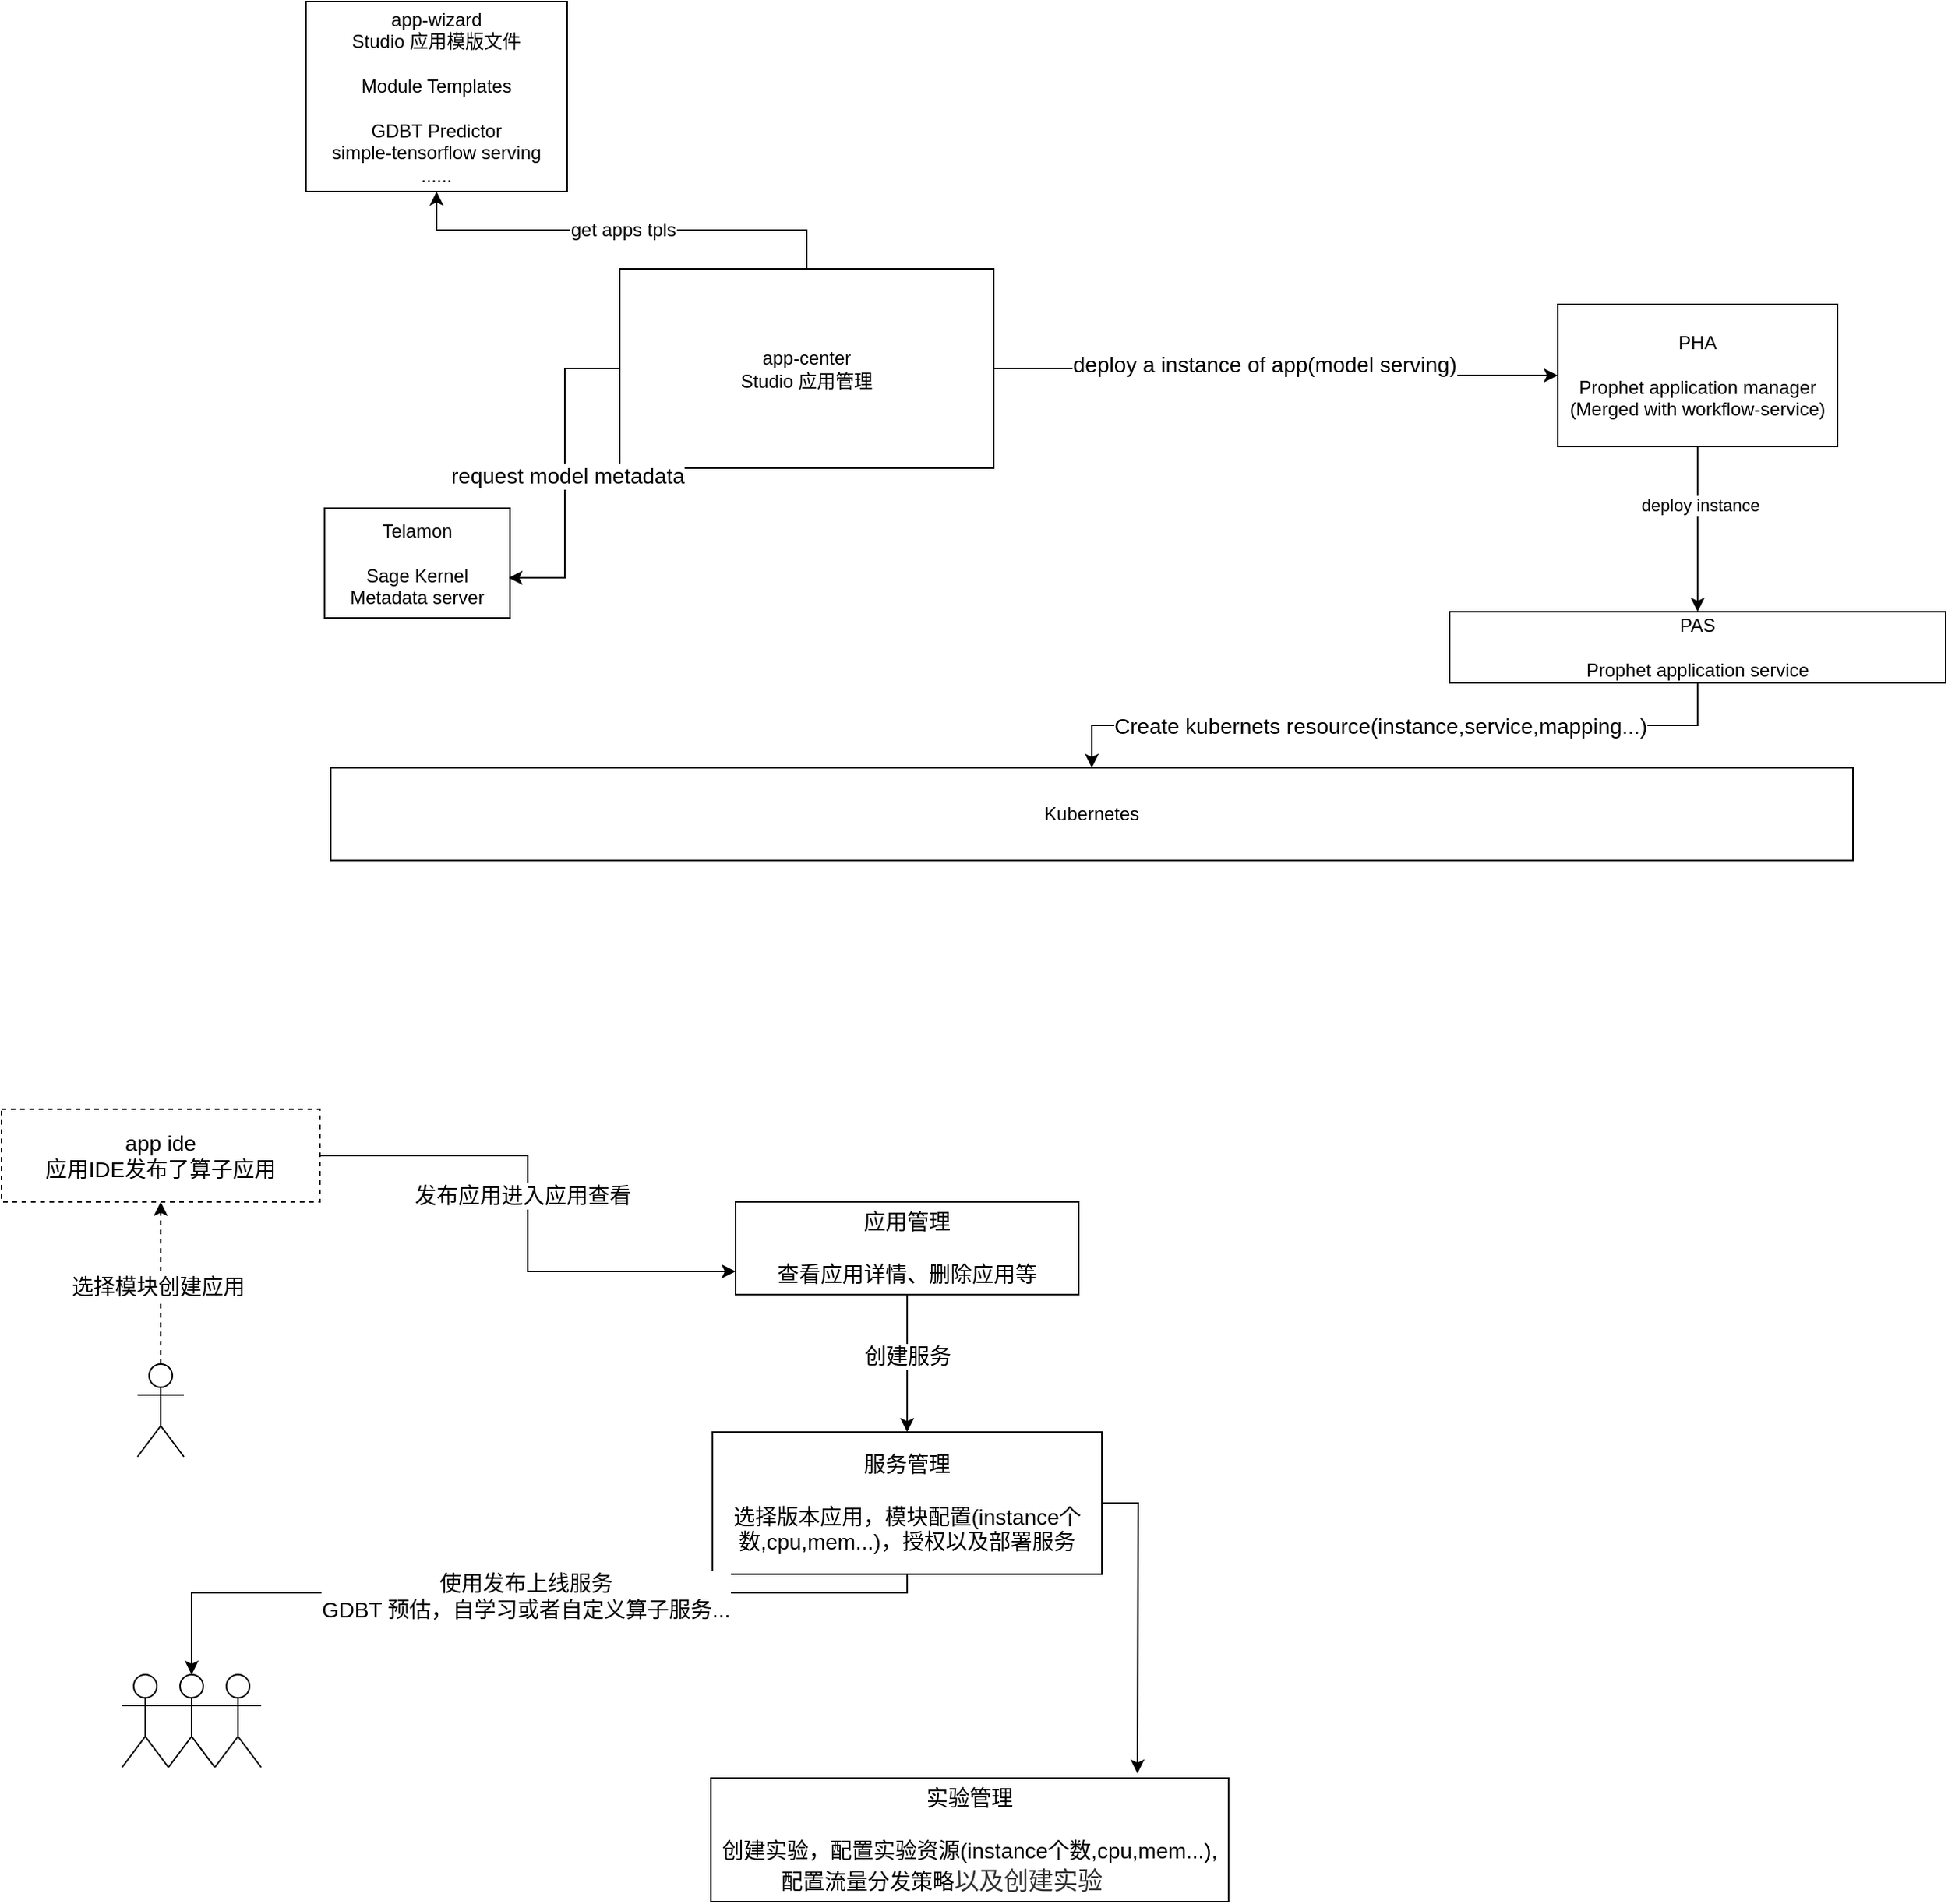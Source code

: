 <mxfile version="22.1.5" type="github">
  <diagram name="第 1 页" id="RFqubxHH86JAbSpuru27">
    <mxGraphModel dx="1423" dy="786" grid="0" gridSize="10" guides="1" tooltips="1" connect="1" arrows="1" fold="1" page="1" pageScale="1" pageWidth="1654" pageHeight="2336" math="0" shadow="0">
      <root>
        <mxCell id="0" />
        <mxCell id="1" parent="0" />
        <mxCell id="AkYm-pmbZ86CwhPPTDKQ-4" style="edgeStyle=orthogonalEdgeStyle;rounded=0;orthogonalLoop=1;jettySize=auto;html=1;exitX=0.5;exitY=0;exitDx=0;exitDy=0;entryX=0.5;entryY=1;entryDx=0;entryDy=0;" edge="1" parent="1" source="AkYm-pmbZ86CwhPPTDKQ-1" target="AkYm-pmbZ86CwhPPTDKQ-3">
          <mxGeometry relative="1" as="geometry" />
        </mxCell>
        <mxCell id="AkYm-pmbZ86CwhPPTDKQ-5" value="&lt;font style=&quot;font-size: 12px;&quot;&gt;get apps tpls&lt;/font&gt;" style="edgeLabel;html=1;align=center;verticalAlign=middle;resizable=0;points=[];" vertex="1" connectable="0" parent="AkYm-pmbZ86CwhPPTDKQ-4">
          <mxGeometry x="-0.005" relative="1" as="geometry">
            <mxPoint as="offset" />
          </mxGeometry>
        </mxCell>
        <mxCell id="AkYm-pmbZ86CwhPPTDKQ-15" style="edgeStyle=orthogonalEdgeStyle;rounded=0;orthogonalLoop=1;jettySize=auto;html=1;" edge="1" parent="1" source="AkYm-pmbZ86CwhPPTDKQ-1" target="AkYm-pmbZ86CwhPPTDKQ-11">
          <mxGeometry relative="1" as="geometry" />
        </mxCell>
        <mxCell id="AkYm-pmbZ86CwhPPTDKQ-16" value="&lt;font style=&quot;font-size: 14px;&quot;&gt;deploy a instance of app(model serving)&lt;/font&gt;" style="edgeLabel;html=1;align=center;verticalAlign=middle;resizable=0;points=[];rotation=0;" vertex="1" connectable="0" parent="AkYm-pmbZ86CwhPPTDKQ-15">
          <mxGeometry x="-0.163" y="3" relative="1" as="geometry">
            <mxPoint x="20" as="offset" />
          </mxGeometry>
        </mxCell>
        <mxCell id="AkYm-pmbZ86CwhPPTDKQ-1" value="app-center&lt;br&gt;Studio 应用管理" style="rounded=0;whiteSpace=wrap;html=1;" vertex="1" parent="1">
          <mxGeometry x="430" y="256" width="242" height="129" as="geometry" />
        </mxCell>
        <mxCell id="AkYm-pmbZ86CwhPPTDKQ-3" value="app-wizard&lt;br&gt;Studio 应用模版文件&lt;br&gt;&lt;br&gt;Module Templates&lt;br&gt;&lt;br&gt;GDBT Predictor&lt;br&gt;simple-tensorflow serving&lt;br&gt;......" style="rounded=0;whiteSpace=wrap;html=1;" vertex="1" parent="1">
          <mxGeometry x="227" y="83" width="169" height="123" as="geometry" />
        </mxCell>
        <mxCell id="AkYm-pmbZ86CwhPPTDKQ-7" value="Telamon&lt;br&gt;&lt;br&gt;Sage Kernel Metadata server" style="rounded=0;whiteSpace=wrap;html=1;" vertex="1" parent="1">
          <mxGeometry x="239" y="411" width="120" height="71" as="geometry" />
        </mxCell>
        <mxCell id="AkYm-pmbZ86CwhPPTDKQ-8" style="edgeStyle=orthogonalEdgeStyle;rounded=0;orthogonalLoop=1;jettySize=auto;html=1;entryX=0.992;entryY=0.634;entryDx=0;entryDy=0;entryPerimeter=0;" edge="1" parent="1" source="AkYm-pmbZ86CwhPPTDKQ-1" target="AkYm-pmbZ86CwhPPTDKQ-7">
          <mxGeometry relative="1" as="geometry" />
        </mxCell>
        <mxCell id="AkYm-pmbZ86CwhPPTDKQ-9" value="&lt;font style=&quot;font-size: 14px;&quot;&gt;request model metadata&lt;/font&gt;" style="edgeLabel;html=1;align=center;verticalAlign=middle;resizable=0;points=[];rotation=0;" vertex="1" connectable="0" parent="AkYm-pmbZ86CwhPPTDKQ-8">
          <mxGeometry x="-0.003" y="1" relative="1" as="geometry">
            <mxPoint y="1" as="offset" />
          </mxGeometry>
        </mxCell>
        <mxCell id="AkYm-pmbZ86CwhPPTDKQ-18" style="edgeStyle=orthogonalEdgeStyle;rounded=0;orthogonalLoop=1;jettySize=auto;html=1;entryX=0.5;entryY=0;entryDx=0;entryDy=0;" edge="1" parent="1" source="AkYm-pmbZ86CwhPPTDKQ-10" target="AkYm-pmbZ86CwhPPTDKQ-12">
          <mxGeometry relative="1" as="geometry" />
        </mxCell>
        <mxCell id="AkYm-pmbZ86CwhPPTDKQ-19" value="&lt;font style=&quot;font-size: 14px;&quot;&gt;Create kubernets resource(instance,service,mapping...)&lt;/font&gt;" style="edgeLabel;html=1;align=center;verticalAlign=middle;resizable=0;points=[];" vertex="1" connectable="0" parent="AkYm-pmbZ86CwhPPTDKQ-18">
          <mxGeometry x="0.239" relative="1" as="geometry">
            <mxPoint x="44" as="offset" />
          </mxGeometry>
        </mxCell>
        <mxCell id="AkYm-pmbZ86CwhPPTDKQ-10" value="PAS&lt;br&gt;&lt;br&gt;Prophet application service" style="rounded=0;whiteSpace=wrap;html=1;" vertex="1" parent="1">
          <mxGeometry x="967" y="478" width="321" height="46" as="geometry" />
        </mxCell>
        <mxCell id="AkYm-pmbZ86CwhPPTDKQ-14" style="edgeStyle=orthogonalEdgeStyle;rounded=0;orthogonalLoop=1;jettySize=auto;html=1;entryX=0.5;entryY=0;entryDx=0;entryDy=0;" edge="1" parent="1" source="AkYm-pmbZ86CwhPPTDKQ-11" target="AkYm-pmbZ86CwhPPTDKQ-10">
          <mxGeometry relative="1" as="geometry" />
        </mxCell>
        <mxCell id="AkYm-pmbZ86CwhPPTDKQ-17" value="deploy instance" style="edgeLabel;html=1;align=center;verticalAlign=middle;resizable=0;points=[];" vertex="1" connectable="0" parent="AkYm-pmbZ86CwhPPTDKQ-14">
          <mxGeometry x="-0.29" y="1" relative="1" as="geometry">
            <mxPoint as="offset" />
          </mxGeometry>
        </mxCell>
        <mxCell id="AkYm-pmbZ86CwhPPTDKQ-11" value="PHA&lt;br&gt;&lt;br&gt;Prophet application manager&lt;br&gt;(Merged with workflow-service)" style="rounded=0;whiteSpace=wrap;html=1;" vertex="1" parent="1">
          <mxGeometry x="1037" y="279" width="181" height="92" as="geometry" />
        </mxCell>
        <mxCell id="AkYm-pmbZ86CwhPPTDKQ-12" value="Kubernetes" style="rounded=0;whiteSpace=wrap;html=1;" vertex="1" parent="1">
          <mxGeometry x="243" y="579" width="985" height="60" as="geometry" />
        </mxCell>
        <mxCell id="AkYm-pmbZ86CwhPPTDKQ-29" style="edgeStyle=orthogonalEdgeStyle;rounded=0;orthogonalLoop=1;jettySize=auto;html=1;exitX=0.5;exitY=0;exitDx=0;exitDy=0;exitPerimeter=0;entryX=0.5;entryY=1;entryDx=0;entryDy=0;dashed=1;" edge="1" parent="1" source="AkYm-pmbZ86CwhPPTDKQ-20" target="AkYm-pmbZ86CwhPPTDKQ-28">
          <mxGeometry relative="1" as="geometry" />
        </mxCell>
        <mxCell id="AkYm-pmbZ86CwhPPTDKQ-31" value="&lt;font style=&quot;font-size: 14px;&quot;&gt;选择模块创建应用&lt;/font&gt;" style="edgeLabel;html=1;align=center;verticalAlign=middle;resizable=0;points=[];" vertex="1" connectable="0" parent="AkYm-pmbZ86CwhPPTDKQ-29">
          <mxGeometry x="0.223" y="3" relative="1" as="geometry">
            <mxPoint x="1" y="14" as="offset" />
          </mxGeometry>
        </mxCell>
        <mxCell id="AkYm-pmbZ86CwhPPTDKQ-20" value="" style="shape=umlActor;verticalLabelPosition=bottom;verticalAlign=top;html=1;outlineConnect=0;" vertex="1" parent="1">
          <mxGeometry x="118" y="965" width="30" height="60" as="geometry" />
        </mxCell>
        <mxCell id="AkYm-pmbZ86CwhPPTDKQ-33" style="edgeStyle=orthogonalEdgeStyle;rounded=0;orthogonalLoop=1;jettySize=auto;html=1;entryX=0;entryY=0.75;entryDx=0;entryDy=0;" edge="1" parent="1" source="AkYm-pmbZ86CwhPPTDKQ-28" target="AkYm-pmbZ86CwhPPTDKQ-32">
          <mxGeometry relative="1" as="geometry" />
        </mxCell>
        <mxCell id="AkYm-pmbZ86CwhPPTDKQ-34" value="&lt;font style=&quot;font-size: 14px;&quot;&gt;发布应用进入应用查看&lt;/font&gt;" style="edgeLabel;html=1;align=center;verticalAlign=middle;resizable=0;points=[];" vertex="1" connectable="0" parent="AkYm-pmbZ86CwhPPTDKQ-33">
          <mxGeometry x="-0.07" y="-4" relative="1" as="geometry">
            <mxPoint as="offset" />
          </mxGeometry>
        </mxCell>
        <mxCell id="AkYm-pmbZ86CwhPPTDKQ-28" value="&lt;font style=&quot;font-size: 14px;&quot;&gt;app ide&lt;br&gt;应用IDE发布了算子应用&lt;/font&gt;" style="rounded=0;whiteSpace=wrap;html=1;dashed=1;" vertex="1" parent="1">
          <mxGeometry x="30" y="800" width="206" height="60" as="geometry" />
        </mxCell>
        <mxCell id="AkYm-pmbZ86CwhPPTDKQ-38" style="edgeStyle=orthogonalEdgeStyle;rounded=0;orthogonalLoop=1;jettySize=auto;html=1;entryX=0.5;entryY=0;entryDx=0;entryDy=0;" edge="1" parent="1" source="AkYm-pmbZ86CwhPPTDKQ-32" target="AkYm-pmbZ86CwhPPTDKQ-36">
          <mxGeometry relative="1" as="geometry" />
        </mxCell>
        <mxCell id="AkYm-pmbZ86CwhPPTDKQ-39" value="&lt;font style=&quot;font-size: 14px;&quot;&gt;创建服务&lt;/font&gt;" style="edgeLabel;html=1;align=center;verticalAlign=middle;resizable=0;points=[];" vertex="1" connectable="0" parent="AkYm-pmbZ86CwhPPTDKQ-38">
          <mxGeometry x="-0.184" y="-2" relative="1" as="geometry">
            <mxPoint x="2" y="3" as="offset" />
          </mxGeometry>
        </mxCell>
        <mxCell id="AkYm-pmbZ86CwhPPTDKQ-32" value="&lt;font style=&quot;font-size: 14px;&quot;&gt;应用管理&lt;br&gt;&lt;br&gt;查看应用详情、删除应用等&lt;/font&gt;" style="rounded=0;whiteSpace=wrap;html=1;" vertex="1" parent="1">
          <mxGeometry x="505" y="860" width="222" height="60" as="geometry" />
        </mxCell>
        <mxCell id="AkYm-pmbZ86CwhPPTDKQ-50" style="edgeStyle=orthogonalEdgeStyle;rounded=0;orthogonalLoop=1;jettySize=auto;html=1;" edge="1" parent="1" source="AkYm-pmbZ86CwhPPTDKQ-36">
          <mxGeometry relative="1" as="geometry">
            <mxPoint x="765" y="1230" as="targetPoint" />
          </mxGeometry>
        </mxCell>
        <mxCell id="AkYm-pmbZ86CwhPPTDKQ-36" value="&lt;font style=&quot;font-size: 14px;&quot;&gt;服务管理&lt;br&gt;&lt;br&gt;选择版本应用，模块配置(instance个数,cpu,mem...)，授权以及部署服务&lt;/font&gt;" style="rounded=0;whiteSpace=wrap;html=1;" vertex="1" parent="1">
          <mxGeometry x="490" y="1009" width="252" height="92" as="geometry" />
        </mxCell>
        <mxCell id="AkYm-pmbZ86CwhPPTDKQ-40" value="" style="shape=umlActor;verticalLabelPosition=bottom;verticalAlign=top;html=1;outlineConnect=0;" vertex="1" parent="1">
          <mxGeometry x="108" y="1166" width="30" height="60" as="geometry" />
        </mxCell>
        <mxCell id="AkYm-pmbZ86CwhPPTDKQ-41" value="" style="shape=umlActor;verticalLabelPosition=bottom;verticalAlign=top;html=1;outlineConnect=0;" vertex="1" parent="1">
          <mxGeometry x="138" y="1166" width="30" height="60" as="geometry" />
        </mxCell>
        <mxCell id="AkYm-pmbZ86CwhPPTDKQ-42" value="" style="shape=umlActor;verticalLabelPosition=bottom;verticalAlign=top;html=1;outlineConnect=0;" vertex="1" parent="1">
          <mxGeometry x="168" y="1166" width="30" height="60" as="geometry" />
        </mxCell>
        <mxCell id="AkYm-pmbZ86CwhPPTDKQ-48" style="edgeStyle=orthogonalEdgeStyle;rounded=0;orthogonalLoop=1;jettySize=auto;html=1;entryX=0.5;entryY=0;entryDx=0;entryDy=0;entryPerimeter=0;" edge="1" parent="1" source="AkYm-pmbZ86CwhPPTDKQ-36" target="AkYm-pmbZ86CwhPPTDKQ-41">
          <mxGeometry relative="1" as="geometry">
            <Array as="points">
              <mxPoint x="616" y="1113" />
              <mxPoint x="153" y="1113" />
            </Array>
          </mxGeometry>
        </mxCell>
        <mxCell id="AkYm-pmbZ86CwhPPTDKQ-49" value="&lt;font style=&quot;font-size: 14px;&quot;&gt;使用发布上线服务&lt;br&gt;GDBT 预估，自学习或者自定义算子服务...&lt;br&gt;&lt;/font&gt;" style="edgeLabel;html=1;align=center;verticalAlign=middle;resizable=0;points=[];" vertex="1" connectable="0" parent="AkYm-pmbZ86CwhPPTDKQ-48">
          <mxGeometry x="-0.019" y="2" relative="1" as="geometry">
            <mxPoint as="offset" />
          </mxGeometry>
        </mxCell>
        <mxCell id="AkYm-pmbZ86CwhPPTDKQ-51" value="&lt;font style=&quot;font-size: 14px;&quot;&gt;实验管理&lt;br&gt;&lt;br&gt;创建实验，配置实验资源(instance个数,cpu,mem...), 配置流量分发策略&lt;/font&gt;&lt;div style=&quot;box-sizing: border-box; margin: 0px; padding: 0px; border: 0px; font-variant-numeric: inherit; font-variant-east-asian: inherit; font-variant-alternates: inherit; font-variant-position: inherit; font-stretch: inherit; line-height: inherit; font-family: &amp;quot;Helvetica Neue&amp;quot;, Helvetica, Arial, &amp;quot;PingFang SC&amp;quot;, &amp;quot;Hiragino Sans GB&amp;quot;, &amp;quot;Heiti SC&amp;quot;, &amp;quot;Microsoft YaHei&amp;quot;, &amp;quot;WenQuanYi Micro Hei&amp;quot;, sans-serif; font-optical-sizing: inherit; font-kerning: inherit; font-feature-settings: inherit; font-variation-settings: inherit; vertical-align: baseline; position: relative; display: inline-block; color: rgb(51, 51, 51); text-align: start; background-color: rgb(255, 255, 255);&quot; class=&quot;index_radio-Style-Parent_sI735&quot;&gt;&lt;font size=&quot;3&quot;&gt;以及创建实验&lt;/font&gt;&lt;div style=&quot;box-sizing: border-box; margin: 0px 36px 0px 0px; padding: 0px; border: 0px; font-style: inherit; font-variant: inherit; font-weight: inherit; font-stretch: inherit; line-height: inherit; font-family: initial; font-optical-sizing: inherit; font-kerning: inherit; font-feature-settings: inherit; font-variation-settings: inherit; vertical-align: baseline; display: inline-block;&quot; class=&quot;index_radio-style-before_1yXye&quot;&gt;&lt;/div&gt;&lt;/div&gt;" style="rounded=0;whiteSpace=wrap;html=1;" vertex="1" parent="1">
          <mxGeometry x="489" y="1233" width="335" height="80" as="geometry" />
        </mxCell>
      </root>
    </mxGraphModel>
  </diagram>
</mxfile>
